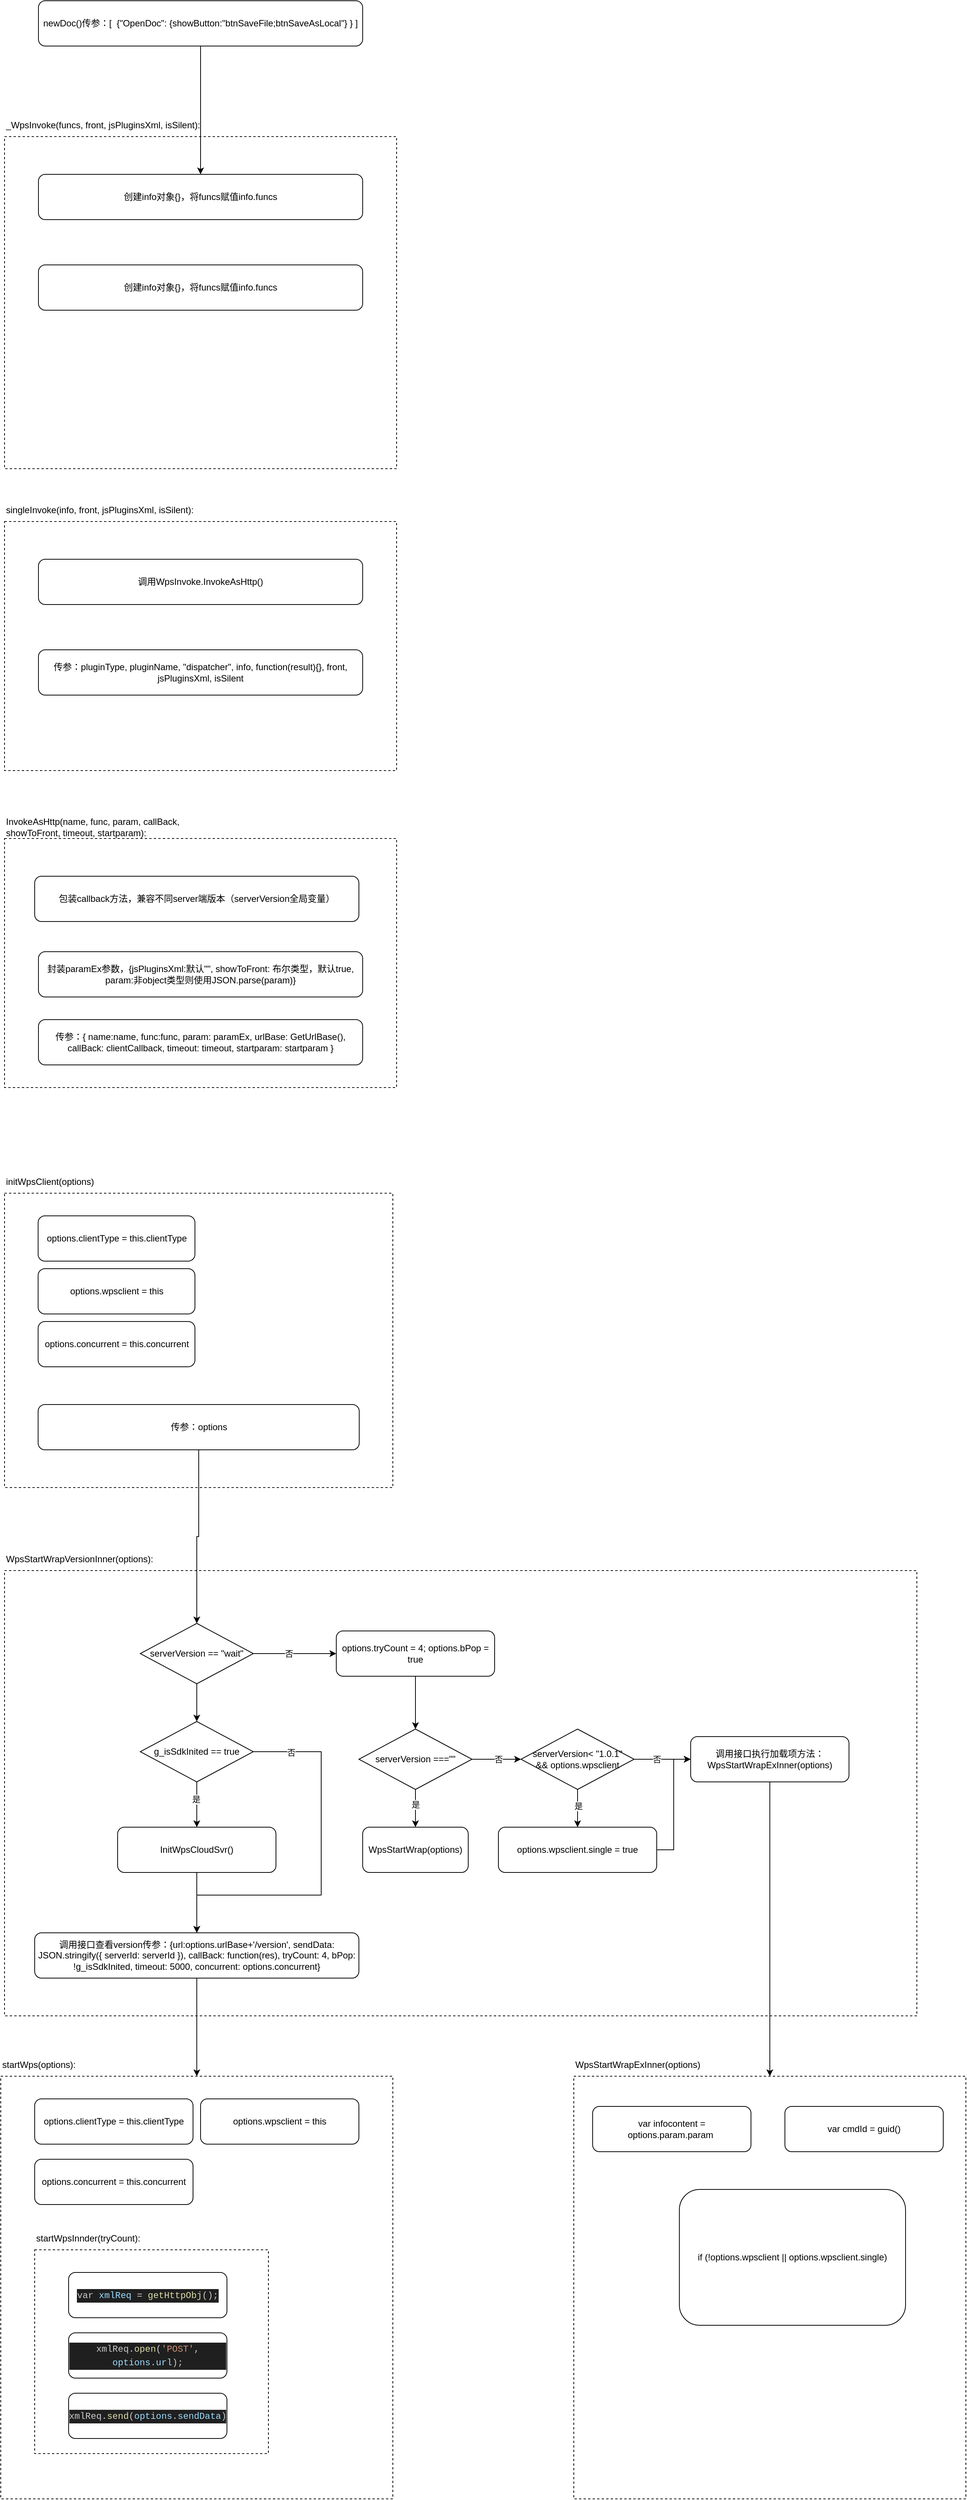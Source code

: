 <mxfile version="21.5.2" type="github">
  <diagram name="第 1 页" id="6N0dPDd7mWbPLZumkeK7">
    <mxGraphModel dx="2110" dy="826" grid="1" gridSize="10" guides="1" tooltips="1" connect="1" arrows="1" fold="1" page="1" pageScale="1" pageWidth="827" pageHeight="1169" math="0" shadow="0">
      <root>
        <mxCell id="0" />
        <mxCell id="1" parent="0" />
        <mxCell id="Ks9pQ6j11mJYRdy5cMJx-43" value="" style="rounded=0;whiteSpace=wrap;html=1;dashed=1;" vertex="1" parent="1">
          <mxGeometry x="315" y="3000" width="520" height="560" as="geometry" />
        </mxCell>
        <mxCell id="Ks9pQ6j11mJYRdy5cMJx-16" value="" style="group" vertex="1" connectable="0" parent="1">
          <mxGeometry x="320" y="910" width="520" height="360" as="geometry" />
        </mxCell>
        <mxCell id="Ks9pQ6j11mJYRdy5cMJx-12" value="" style="rounded=0;whiteSpace=wrap;html=1;dashed=1;" vertex="1" parent="Ks9pQ6j11mJYRdy5cMJx-16">
          <mxGeometry y="30" width="520" height="330" as="geometry" />
        </mxCell>
        <mxCell id="Ks9pQ6j11mJYRdy5cMJx-13" value="singleInvoke(info, front, jsPluginsXml, isSilent):" style="text;html=1;strokeColor=none;fillColor=none;align=left;verticalAlign=middle;whiteSpace=wrap;rounded=0;" vertex="1" parent="Ks9pQ6j11mJYRdy5cMJx-16">
          <mxGeometry width="400" height="30" as="geometry" />
        </mxCell>
        <mxCell id="Ks9pQ6j11mJYRdy5cMJx-7" value="" style="group" vertex="1" connectable="0" parent="1">
          <mxGeometry x="320" y="400" width="520" height="470" as="geometry" />
        </mxCell>
        <mxCell id="Ks9pQ6j11mJYRdy5cMJx-5" value="" style="rounded=0;whiteSpace=wrap;html=1;dashed=1;" vertex="1" parent="Ks9pQ6j11mJYRdy5cMJx-7">
          <mxGeometry y="30" width="520" height="440" as="geometry" />
        </mxCell>
        <mxCell id="Ks9pQ6j11mJYRdy5cMJx-6" value="_WpsInvoke(funcs, front, jsPluginsXml, isSilent):" style="text;html=1;strokeColor=none;fillColor=none;align=left;verticalAlign=middle;whiteSpace=wrap;rounded=0;" vertex="1" parent="Ks9pQ6j11mJYRdy5cMJx-7">
          <mxGeometry width="390" height="30" as="geometry" />
        </mxCell>
        <mxCell id="Ks9pQ6j11mJYRdy5cMJx-8" value="创建info对象{}，将funcs赋值info.funcs" style="rounded=1;whiteSpace=wrap;html=1;" vertex="1" parent="Ks9pQ6j11mJYRdy5cMJx-7">
          <mxGeometry x="45" y="80" width="430" height="60" as="geometry" />
        </mxCell>
        <mxCell id="Ks9pQ6j11mJYRdy5cMJx-9" value="创建info对象{}，将funcs赋值info.funcs" style="rounded=1;whiteSpace=wrap;html=1;" vertex="1" parent="Ks9pQ6j11mJYRdy5cMJx-7">
          <mxGeometry x="45" y="200" width="430" height="60" as="geometry" />
        </mxCell>
        <mxCell id="Ks9pQ6j11mJYRdy5cMJx-10" style="edgeStyle=orthogonalEdgeStyle;rounded=0;orthogonalLoop=1;jettySize=auto;html=1;" edge="1" parent="1" source="Ks9pQ6j11mJYRdy5cMJx-3" target="Ks9pQ6j11mJYRdy5cMJx-8">
          <mxGeometry relative="1" as="geometry" />
        </mxCell>
        <mxCell id="Ks9pQ6j11mJYRdy5cMJx-3" value="newDoc()传参：[&amp;nbsp; {&quot;OpenDoc&quot;: {showButton:&quot;btnSaveFile;btnSaveAsLocal&quot;} } ]" style="rounded=1;whiteSpace=wrap;html=1;" vertex="1" parent="1">
          <mxGeometry x="365" y="250" width="430" height="60" as="geometry" />
        </mxCell>
        <mxCell id="Ks9pQ6j11mJYRdy5cMJx-14" value="调用WpsInvoke.InvokeAsHttp()" style="rounded=1;whiteSpace=wrap;html=1;" vertex="1" parent="1">
          <mxGeometry x="365" y="990" width="430" height="60" as="geometry" />
        </mxCell>
        <mxCell id="Ks9pQ6j11mJYRdy5cMJx-15" value="传参：pluginType, pluginName, &quot;dispatcher&quot;, info, function(result){}, front, jsPluginsXml, isSilent" style="rounded=1;whiteSpace=wrap;html=1;" vertex="1" parent="1">
          <mxGeometry x="365" y="1110" width="430" height="60" as="geometry" />
        </mxCell>
        <mxCell id="Ks9pQ6j11mJYRdy5cMJx-17" value="" style="group" vertex="1" connectable="0" parent="1">
          <mxGeometry x="320" y="1330" width="520" height="360" as="geometry" />
        </mxCell>
        <mxCell id="Ks9pQ6j11mJYRdy5cMJx-18" value="" style="rounded=0;whiteSpace=wrap;html=1;dashed=1;" vertex="1" parent="Ks9pQ6j11mJYRdy5cMJx-17">
          <mxGeometry y="30" width="520" height="330" as="geometry" />
        </mxCell>
        <mxCell id="Ks9pQ6j11mJYRdy5cMJx-19" value="InvokeAsHttp(name, func, param, callBack, showToFront, timeout, startparam):" style="text;html=1;strokeColor=none;fillColor=none;align=left;verticalAlign=middle;whiteSpace=wrap;rounded=0;" vertex="1" parent="Ks9pQ6j11mJYRdy5cMJx-17">
          <mxGeometry width="260" height="30" as="geometry" />
        </mxCell>
        <mxCell id="Ks9pQ6j11mJYRdy5cMJx-20" value="包装callback方法，兼容不同server端版本（serverVersion全局变量）" style="rounded=1;whiteSpace=wrap;html=1;" vertex="1" parent="Ks9pQ6j11mJYRdy5cMJx-17">
          <mxGeometry x="40" y="80" width="430" height="60" as="geometry" />
        </mxCell>
        <mxCell id="Ks9pQ6j11mJYRdy5cMJx-25" value="封装paramEx参数，{jsPluginsXml:默认&quot;&quot;, showToFront: 布尔类型，默认true, param:非object类型则使用JSON.parse(param)}" style="rounded=1;whiteSpace=wrap;html=1;" vertex="1" parent="Ks9pQ6j11mJYRdy5cMJx-17">
          <mxGeometry x="45" y="180" width="430" height="60" as="geometry" />
        </mxCell>
        <mxCell id="Ks9pQ6j11mJYRdy5cMJx-26" value="传参：{ name:name, func:func, param: paramEx, urlBase: GetUrlBase(), callBack: clientCallback, timeout: timeout, startparam: startparam }" style="rounded=1;whiteSpace=wrap;html=1;" vertex="1" parent="Ks9pQ6j11mJYRdy5cMJx-17">
          <mxGeometry x="45" y="270" width="430" height="60" as="geometry" />
        </mxCell>
        <mxCell id="Ks9pQ6j11mJYRdy5cMJx-27" value="" style="group" vertex="1" connectable="0" parent="1">
          <mxGeometry x="320" y="1800" width="515" height="460" as="geometry" />
        </mxCell>
        <mxCell id="Ks9pQ6j11mJYRdy5cMJx-28" value="" style="rounded=0;whiteSpace=wrap;html=1;dashed=1;" vertex="1" parent="Ks9pQ6j11mJYRdy5cMJx-27">
          <mxGeometry y="30" width="515" height="390" as="geometry" />
        </mxCell>
        <mxCell id="Ks9pQ6j11mJYRdy5cMJx-29" value="initWpsClient(options)" style="text;html=1;strokeColor=none;fillColor=none;align=left;verticalAlign=middle;whiteSpace=wrap;rounded=0;" vertex="1" parent="Ks9pQ6j11mJYRdy5cMJx-27">
          <mxGeometry width="257.5" height="30" as="geometry" />
        </mxCell>
        <mxCell id="Ks9pQ6j11mJYRdy5cMJx-30" value="options.clientType = this.clientType" style="rounded=1;whiteSpace=wrap;html=1;" vertex="1" parent="Ks9pQ6j11mJYRdy5cMJx-27">
          <mxGeometry x="44.567" y="60" width="207.981" height="60" as="geometry" />
        </mxCell>
        <mxCell id="Ks9pQ6j11mJYRdy5cMJx-32" value="传参：options" style="rounded=1;whiteSpace=wrap;html=1;" vertex="1" parent="Ks9pQ6j11mJYRdy5cMJx-27">
          <mxGeometry x="44.567" y="310" width="425.865" height="60" as="geometry" />
        </mxCell>
        <mxCell id="Ks9pQ6j11mJYRdy5cMJx-33" value="options.wpsclient = this" style="rounded=1;whiteSpace=wrap;html=1;" vertex="1" parent="Ks9pQ6j11mJYRdy5cMJx-27">
          <mxGeometry x="44.567" y="130" width="207.981" height="60" as="geometry" />
        </mxCell>
        <mxCell id="Ks9pQ6j11mJYRdy5cMJx-34" value="options.concurrent = this.concurrent" style="rounded=1;whiteSpace=wrap;html=1;" vertex="1" parent="Ks9pQ6j11mJYRdy5cMJx-27">
          <mxGeometry x="44.567" y="200" width="207.981" height="60" as="geometry" />
        </mxCell>
        <mxCell id="Ks9pQ6j11mJYRdy5cMJx-56" value="" style="group" vertex="1" connectable="0" parent="1">
          <mxGeometry x="360" y="3200" width="310" height="300" as="geometry" />
        </mxCell>
        <mxCell id="Ks9pQ6j11mJYRdy5cMJx-50" value="" style="rounded=0;whiteSpace=wrap;html=1;dashed=1;" vertex="1" parent="Ks9pQ6j11mJYRdy5cMJx-56">
          <mxGeometry y="30" width="310" height="270" as="geometry" />
        </mxCell>
        <mxCell id="Ks9pQ6j11mJYRdy5cMJx-51" value="startWpsInnder(tryCount):" style="text;html=1;strokeColor=none;fillColor=none;align=left;verticalAlign=middle;whiteSpace=wrap;rounded=0;" vertex="1" parent="Ks9pQ6j11mJYRdy5cMJx-56">
          <mxGeometry width="260" height="30" as="geometry" />
        </mxCell>
        <mxCell id="Ks9pQ6j11mJYRdy5cMJx-52" value="&lt;div style=&quot;color: rgb(204, 204, 204); background-color: rgb(31, 31, 31); font-family: Menlo, Monaco, &amp;quot;Courier New&amp;quot;, monospace; line-height: 18px;&quot;&gt;var &lt;span style=&quot;color: #9cdcfe;&quot;&gt;xmlReq&lt;/span&gt; &lt;span style=&quot;color: #d4d4d4;&quot;&gt;=&lt;/span&gt; &lt;span style=&quot;color: #dcdcaa;&quot;&gt;getHttpObj&lt;/span&gt;();&lt;/div&gt;" style="rounded=1;whiteSpace=wrap;html=1;" vertex="1" parent="Ks9pQ6j11mJYRdy5cMJx-56">
          <mxGeometry x="45" y="60" width="210" height="60" as="geometry" />
        </mxCell>
        <mxCell id="Ks9pQ6j11mJYRdy5cMJx-54" value="&lt;div style=&quot;color: rgb(204, 204, 204); background-color: rgb(31, 31, 31); font-family: Menlo, Monaco, &amp;quot;Courier New&amp;quot;, monospace; line-height: 18px;&quot;&gt;xmlReq.&lt;span style=&quot;color: #dcdcaa;&quot;&gt;send&lt;/span&gt;(&lt;span style=&quot;color: #9cdcfe;&quot;&gt;options&lt;/span&gt;.&lt;span style=&quot;color: #9cdcfe;&quot;&gt;sendData&lt;/span&gt;)&lt;/div&gt;" style="rounded=1;whiteSpace=wrap;html=1;" vertex="1" parent="Ks9pQ6j11mJYRdy5cMJx-56">
          <mxGeometry x="45" y="220" width="210" height="60" as="geometry" />
        </mxCell>
        <mxCell id="Ks9pQ6j11mJYRdy5cMJx-55" value="&lt;div style=&quot;color: rgb(204, 204, 204); background-color: rgb(31, 31, 31); font-family: Menlo, Monaco, &amp;quot;Courier New&amp;quot;, monospace; line-height: 18px;&quot;&gt;xmlReq.&lt;span style=&quot;color: #dcdcaa;&quot;&gt;open&lt;/span&gt;(&lt;span style=&quot;color: #ce9178;&quot;&gt;&#39;POST&#39;&lt;/span&gt;, &lt;span style=&quot;color: #9cdcfe;&quot;&gt;options&lt;/span&gt;.&lt;span style=&quot;color: #9cdcfe;&quot;&gt;url&lt;/span&gt;);&lt;/div&gt;" style="rounded=1;whiteSpace=wrap;html=1;" vertex="1" parent="Ks9pQ6j11mJYRdy5cMJx-56">
          <mxGeometry x="45" y="140" width="210" height="60" as="geometry" />
        </mxCell>
        <mxCell id="Ks9pQ6j11mJYRdy5cMJx-44" value="startWps(options):" style="text;html=1;strokeColor=none;fillColor=none;align=left;verticalAlign=middle;whiteSpace=wrap;rounded=0;" vertex="1" parent="1">
          <mxGeometry x="315" y="2970" width="260" height="30" as="geometry" />
        </mxCell>
        <mxCell id="Ks9pQ6j11mJYRdy5cMJx-45" value="options.clientType = this.clientType" style="rounded=1;whiteSpace=wrap;html=1;" vertex="1" parent="1">
          <mxGeometry x="360" y="3030" width="210" height="60" as="geometry" />
        </mxCell>
        <mxCell id="Ks9pQ6j11mJYRdy5cMJx-47" value="options.wpsclient = this" style="rounded=1;whiteSpace=wrap;html=1;" vertex="1" parent="1">
          <mxGeometry x="580" y="3030" width="210" height="60" as="geometry" />
        </mxCell>
        <mxCell id="Ks9pQ6j11mJYRdy5cMJx-48" value="options.concurrent = this.concurrent" style="rounded=1;whiteSpace=wrap;html=1;" vertex="1" parent="1">
          <mxGeometry x="360" y="3110" width="210" height="60" as="geometry" />
        </mxCell>
        <mxCell id="Ks9pQ6j11mJYRdy5cMJx-36" value="" style="rounded=0;whiteSpace=wrap;html=1;dashed=1;" vertex="1" parent="1">
          <mxGeometry x="320" y="2330" width="1210" height="590" as="geometry" />
        </mxCell>
        <mxCell id="Ks9pQ6j11mJYRdy5cMJx-37" value="WpsStartWrapVersionInner(options):" style="text;html=1;strokeColor=none;fillColor=none;align=left;verticalAlign=middle;whiteSpace=wrap;rounded=0;" vertex="1" parent="1">
          <mxGeometry x="320" y="2300" width="260" height="30" as="geometry" />
        </mxCell>
        <mxCell id="Ks9pQ6j11mJYRdy5cMJx-84" style="edgeStyle=orthogonalEdgeStyle;rounded=0;orthogonalLoop=1;jettySize=auto;html=1;" edge="1" parent="1" source="Ks9pQ6j11mJYRdy5cMJx-38" target="Ks9pQ6j11mJYRdy5cMJx-68">
          <mxGeometry relative="1" as="geometry" />
        </mxCell>
        <mxCell id="Ks9pQ6j11mJYRdy5cMJx-38" value="options.tryCount = 4; options.bPop = true" style="rounded=1;whiteSpace=wrap;html=1;" vertex="1" parent="1">
          <mxGeometry x="760" y="2410" width="210" height="60" as="geometry" />
        </mxCell>
        <mxCell id="Ks9pQ6j11mJYRdy5cMJx-90" style="edgeStyle=orthogonalEdgeStyle;rounded=0;orthogonalLoop=1;jettySize=auto;html=1;" edge="1" parent="1" source="Ks9pQ6j11mJYRdy5cMJx-39" target="Ks9pQ6j11mJYRdy5cMJx-43">
          <mxGeometry relative="1" as="geometry" />
        </mxCell>
        <mxCell id="Ks9pQ6j11mJYRdy5cMJx-39" value="调用接口查看version传参：{url:options.urlBase+&#39;/version&#39;, sendData: JSON.stringify({ serverId: serverId }), callBack: function(res), tryCount: 4, bPop: !g_isSdkInited, timeout: 5000, concurrent: options.concurrent}" style="rounded=1;whiteSpace=wrap;html=1;" vertex="1" parent="1">
          <mxGeometry x="360" y="2810" width="430" height="60" as="geometry" />
        </mxCell>
        <mxCell id="Ks9pQ6j11mJYRdy5cMJx-89" style="edgeStyle=orthogonalEdgeStyle;rounded=0;orthogonalLoop=1;jettySize=auto;html=1;" edge="1" parent="1" source="Ks9pQ6j11mJYRdy5cMJx-40" target="Ks9pQ6j11mJYRdy5cMJx-39">
          <mxGeometry relative="1" as="geometry" />
        </mxCell>
        <mxCell id="Ks9pQ6j11mJYRdy5cMJx-40" value="InitWpsCloudSvr()" style="rounded=1;whiteSpace=wrap;html=1;" vertex="1" parent="1">
          <mxGeometry x="470" y="2670" width="210" height="60" as="geometry" />
        </mxCell>
        <mxCell id="Ks9pQ6j11mJYRdy5cMJx-58" value="" style="rounded=0;whiteSpace=wrap;html=1;dashed=1;" vertex="1" parent="1">
          <mxGeometry x="1075" y="3000" width="520" height="560" as="geometry" />
        </mxCell>
        <mxCell id="Ks9pQ6j11mJYRdy5cMJx-59" value="WpsStartWrapExInner(options)" style="text;html=1;strokeColor=none;fillColor=none;align=left;verticalAlign=middle;whiteSpace=wrap;rounded=0;" vertex="1" parent="1">
          <mxGeometry x="1075" y="2970" width="260" height="30" as="geometry" />
        </mxCell>
        <mxCell id="Ks9pQ6j11mJYRdy5cMJx-60" value="var infocontent = options.param.param&amp;nbsp;" style="rounded=1;whiteSpace=wrap;html=1;" vertex="1" parent="1">
          <mxGeometry x="1100" y="3040" width="210" height="60" as="geometry" />
        </mxCell>
        <mxCell id="Ks9pQ6j11mJYRdy5cMJx-61" value="var cmdId = guid()" style="rounded=1;whiteSpace=wrap;html=1;" vertex="1" parent="1">
          <mxGeometry x="1355" y="3040" width="210" height="60" as="geometry" />
        </mxCell>
        <mxCell id="Ks9pQ6j11mJYRdy5cMJx-62" value="if (!options.wpsclient || options.wpsclient.single)" style="rounded=1;whiteSpace=wrap;html=1;" vertex="1" parent="1">
          <mxGeometry x="1215" y="3150" width="300" height="180" as="geometry" />
        </mxCell>
        <mxCell id="Ks9pQ6j11mJYRdy5cMJx-63" value="WpsStartWrap(options)" style="rounded=1;whiteSpace=wrap;html=1;" vertex="1" parent="1">
          <mxGeometry x="795" y="2670" width="140" height="60" as="geometry" />
        </mxCell>
        <mxCell id="Ks9pQ6j11mJYRdy5cMJx-66" style="edgeStyle=orthogonalEdgeStyle;rounded=0;orthogonalLoop=1;jettySize=auto;html=1;" edge="1" parent="1" source="Ks9pQ6j11mJYRdy5cMJx-65" target="Ks9pQ6j11mJYRdy5cMJx-38">
          <mxGeometry relative="1" as="geometry" />
        </mxCell>
        <mxCell id="Ks9pQ6j11mJYRdy5cMJx-67" value="否" style="edgeLabel;html=1;align=center;verticalAlign=middle;resizable=0;points=[];" vertex="1" connectable="0" parent="Ks9pQ6j11mJYRdy5cMJx-66">
          <mxGeometry x="-0.143" y="2" relative="1" as="geometry">
            <mxPoint y="2" as="offset" />
          </mxGeometry>
        </mxCell>
        <mxCell id="Ks9pQ6j11mJYRdy5cMJx-87" style="edgeStyle=orthogonalEdgeStyle;rounded=0;orthogonalLoop=1;jettySize=auto;html=1;" edge="1" parent="1" source="Ks9pQ6j11mJYRdy5cMJx-65" target="Ks9pQ6j11mJYRdy5cMJx-86">
          <mxGeometry relative="1" as="geometry" />
        </mxCell>
        <mxCell id="Ks9pQ6j11mJYRdy5cMJx-65" value="serverVersion == &quot;wait&quot;" style="rhombus;whiteSpace=wrap;html=1;" vertex="1" parent="1">
          <mxGeometry x="500" y="2400" width="150" height="80" as="geometry" />
        </mxCell>
        <mxCell id="Ks9pQ6j11mJYRdy5cMJx-71" style="edgeStyle=orthogonalEdgeStyle;rounded=0;orthogonalLoop=1;jettySize=auto;html=1;" edge="1" parent="1" source="Ks9pQ6j11mJYRdy5cMJx-68" target="Ks9pQ6j11mJYRdy5cMJx-69">
          <mxGeometry relative="1" as="geometry" />
        </mxCell>
        <mxCell id="Ks9pQ6j11mJYRdy5cMJx-80" value="否" style="edgeLabel;html=1;align=center;verticalAlign=middle;resizable=0;points=[];" vertex="1" connectable="0" parent="Ks9pQ6j11mJYRdy5cMJx-71">
          <mxGeometry x="-0.011" y="-2" relative="1" as="geometry">
            <mxPoint x="3" y="-2" as="offset" />
          </mxGeometry>
        </mxCell>
        <mxCell id="Ks9pQ6j11mJYRdy5cMJx-72" style="edgeStyle=orthogonalEdgeStyle;rounded=0;orthogonalLoop=1;jettySize=auto;html=1;" edge="1" parent="1" source="Ks9pQ6j11mJYRdy5cMJx-68" target="Ks9pQ6j11mJYRdy5cMJx-63">
          <mxGeometry relative="1" as="geometry" />
        </mxCell>
        <mxCell id="Ks9pQ6j11mJYRdy5cMJx-82" value="是" style="edgeLabel;html=1;align=center;verticalAlign=middle;resizable=0;points=[];" vertex="1" connectable="0" parent="Ks9pQ6j11mJYRdy5cMJx-72">
          <mxGeometry x="-0.469" y="-1" relative="1" as="geometry">
            <mxPoint x="1" y="6" as="offset" />
          </mxGeometry>
        </mxCell>
        <mxCell id="Ks9pQ6j11mJYRdy5cMJx-68" value="serverVersion ===&quot;&quot;" style="rhombus;whiteSpace=wrap;html=1;" vertex="1" parent="1">
          <mxGeometry x="790" y="2540" width="150" height="80" as="geometry" />
        </mxCell>
        <mxCell id="Ks9pQ6j11mJYRdy5cMJx-77" style="edgeStyle=orthogonalEdgeStyle;rounded=0;orthogonalLoop=1;jettySize=auto;html=1;" edge="1" parent="1" source="Ks9pQ6j11mJYRdy5cMJx-69" target="Ks9pQ6j11mJYRdy5cMJx-76">
          <mxGeometry relative="1" as="geometry" />
        </mxCell>
        <mxCell id="Ks9pQ6j11mJYRdy5cMJx-81" value="否" style="edgeLabel;html=1;align=center;verticalAlign=middle;resizable=0;points=[];" vertex="1" connectable="0" parent="Ks9pQ6j11mJYRdy5cMJx-77">
          <mxGeometry x="-0.2" relative="1" as="geometry">
            <mxPoint as="offset" />
          </mxGeometry>
        </mxCell>
        <mxCell id="Ks9pQ6j11mJYRdy5cMJx-78" style="edgeStyle=orthogonalEdgeStyle;rounded=0;orthogonalLoop=1;jettySize=auto;html=1;" edge="1" parent="1" source="Ks9pQ6j11mJYRdy5cMJx-69" target="Ks9pQ6j11mJYRdy5cMJx-73">
          <mxGeometry relative="1" as="geometry" />
        </mxCell>
        <mxCell id="Ks9pQ6j11mJYRdy5cMJx-83" value="是" style="edgeLabel;html=1;align=center;verticalAlign=middle;resizable=0;points=[];" vertex="1" connectable="0" parent="Ks9pQ6j11mJYRdy5cMJx-78">
          <mxGeometry x="-0.126" y="1" relative="1" as="geometry">
            <mxPoint as="offset" />
          </mxGeometry>
        </mxCell>
        <mxCell id="Ks9pQ6j11mJYRdy5cMJx-69" value="serverVersion&amp;lt; &quot;1.0.1&quot;&lt;br&gt;&amp;amp;&amp;amp; options.wpsclient" style="rhombus;whiteSpace=wrap;html=1;" vertex="1" parent="1">
          <mxGeometry x="1005" y="2540" width="150" height="80" as="geometry" />
        </mxCell>
        <mxCell id="Ks9pQ6j11mJYRdy5cMJx-79" style="edgeStyle=orthogonalEdgeStyle;rounded=0;orthogonalLoop=1;jettySize=auto;html=1;entryX=0;entryY=0.5;entryDx=0;entryDy=0;" edge="1" parent="1" source="Ks9pQ6j11mJYRdy5cMJx-73" target="Ks9pQ6j11mJYRdy5cMJx-76">
          <mxGeometry relative="1" as="geometry" />
        </mxCell>
        <mxCell id="Ks9pQ6j11mJYRdy5cMJx-73" value="options.wpsclient.single = true" style="rounded=1;whiteSpace=wrap;html=1;" vertex="1" parent="1">
          <mxGeometry x="975" y="2670" width="210" height="60" as="geometry" />
        </mxCell>
        <mxCell id="Ks9pQ6j11mJYRdy5cMJx-94" style="edgeStyle=orthogonalEdgeStyle;rounded=0;orthogonalLoop=1;jettySize=auto;html=1;entryX=0.5;entryY=0;entryDx=0;entryDy=0;" edge="1" parent="1" source="Ks9pQ6j11mJYRdy5cMJx-76" target="Ks9pQ6j11mJYRdy5cMJx-58">
          <mxGeometry relative="1" as="geometry">
            <Array as="points" />
          </mxGeometry>
        </mxCell>
        <mxCell id="Ks9pQ6j11mJYRdy5cMJx-76" value="调用接口执行加载项方法：&lt;br&gt;WpsStartWrapExInner(options)" style="rounded=1;whiteSpace=wrap;html=1;" vertex="1" parent="1">
          <mxGeometry x="1230" y="2550" width="210" height="60" as="geometry" />
        </mxCell>
        <mxCell id="Ks9pQ6j11mJYRdy5cMJx-88" style="edgeStyle=orthogonalEdgeStyle;rounded=0;orthogonalLoop=1;jettySize=auto;html=1;" edge="1" parent="1" source="Ks9pQ6j11mJYRdy5cMJx-86" target="Ks9pQ6j11mJYRdy5cMJx-40">
          <mxGeometry relative="1" as="geometry" />
        </mxCell>
        <mxCell id="Ks9pQ6j11mJYRdy5cMJx-93" value="是" style="edgeLabel;html=1;align=center;verticalAlign=middle;resizable=0;points=[];" vertex="1" connectable="0" parent="Ks9pQ6j11mJYRdy5cMJx-88">
          <mxGeometry x="-0.229" y="-1" relative="1" as="geometry">
            <mxPoint as="offset" />
          </mxGeometry>
        </mxCell>
        <mxCell id="Ks9pQ6j11mJYRdy5cMJx-91" style="edgeStyle=orthogonalEdgeStyle;rounded=0;orthogonalLoop=1;jettySize=auto;html=1;entryX=0.5;entryY=0;entryDx=0;entryDy=0;" edge="1" parent="1" source="Ks9pQ6j11mJYRdy5cMJx-86" target="Ks9pQ6j11mJYRdy5cMJx-39">
          <mxGeometry relative="1" as="geometry">
            <Array as="points">
              <mxPoint x="740" y="2570" />
              <mxPoint x="740" y="2760" />
              <mxPoint x="575" y="2760" />
            </Array>
          </mxGeometry>
        </mxCell>
        <mxCell id="Ks9pQ6j11mJYRdy5cMJx-92" value="否" style="edgeLabel;html=1;align=center;verticalAlign=middle;resizable=0;points=[];" vertex="1" connectable="0" parent="Ks9pQ6j11mJYRdy5cMJx-91">
          <mxGeometry x="-0.801" y="-1" relative="1" as="geometry">
            <mxPoint as="offset" />
          </mxGeometry>
        </mxCell>
        <mxCell id="Ks9pQ6j11mJYRdy5cMJx-86" value="g_isSdkInited == true" style="rhombus;whiteSpace=wrap;html=1;" vertex="1" parent="1">
          <mxGeometry x="500" y="2530" width="150" height="80" as="geometry" />
        </mxCell>
        <mxCell id="Ks9pQ6j11mJYRdy5cMJx-95" style="edgeStyle=orthogonalEdgeStyle;rounded=0;orthogonalLoop=1;jettySize=auto;html=1;" edge="1" parent="1" source="Ks9pQ6j11mJYRdy5cMJx-32" target="Ks9pQ6j11mJYRdy5cMJx-65">
          <mxGeometry relative="1" as="geometry" />
        </mxCell>
      </root>
    </mxGraphModel>
  </diagram>
</mxfile>
